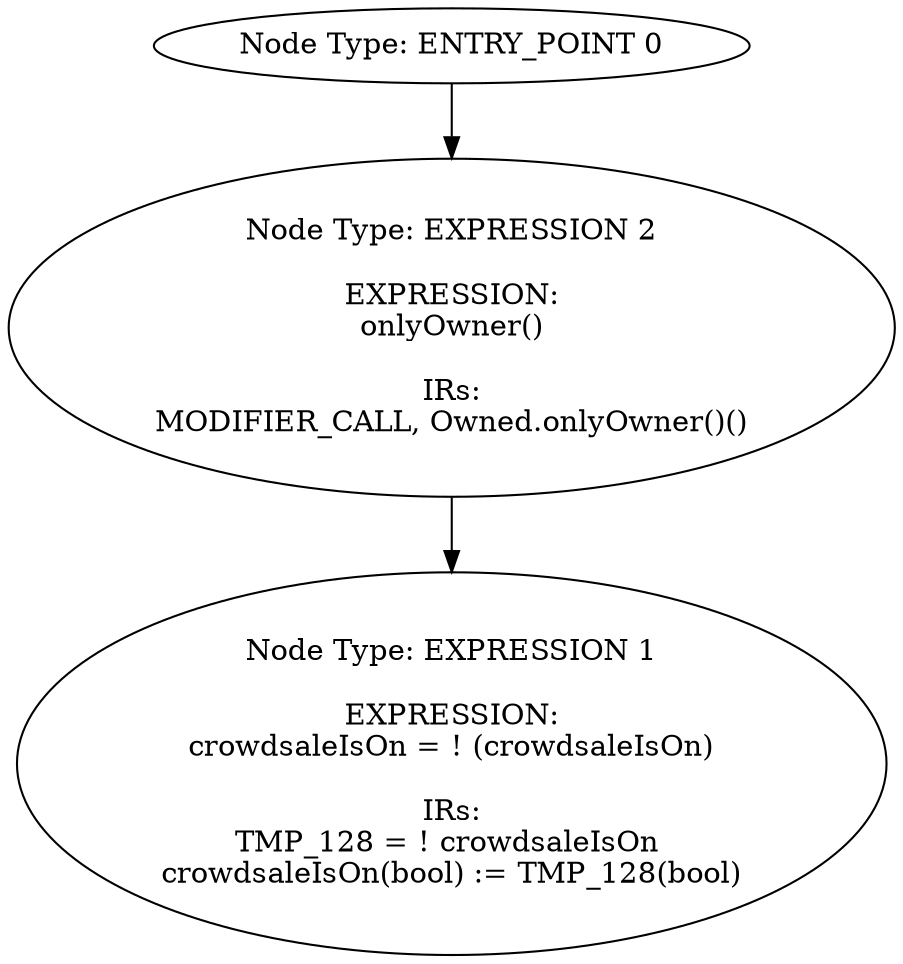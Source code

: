 digraph{
0[label="Node Type: ENTRY_POINT 0
"];
0->2;
1[label="Node Type: EXPRESSION 1

EXPRESSION:
crowdsaleIsOn = ! (crowdsaleIsOn)

IRs:
TMP_128 = ! crowdsaleIsOn 
crowdsaleIsOn(bool) := TMP_128(bool)"];
2[label="Node Type: EXPRESSION 2

EXPRESSION:
onlyOwner()

IRs:
MODIFIER_CALL, Owned.onlyOwner()()"];
2->1;
}
